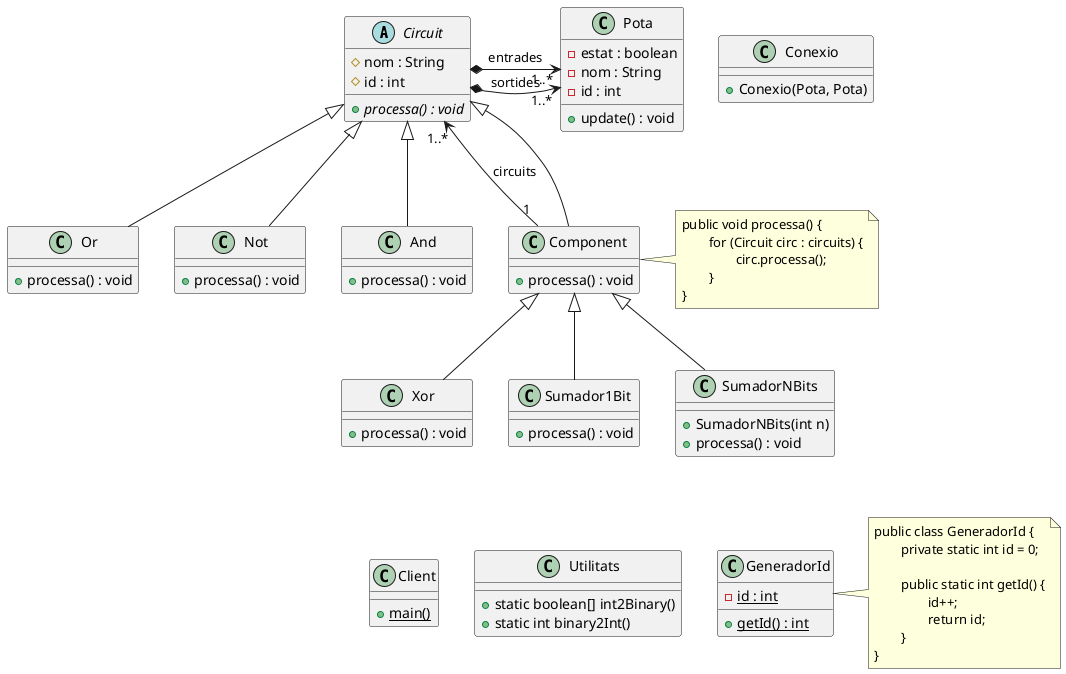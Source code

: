 @startuml

abstract class Circuit {
# nom : String
# id : int
+ {abstract} processa() : void
}

class Component {
+ processa() : void
}

class And {
+ processa() : void
}

class Or {
+ processa() : void
}

class Not {
+ processa() : void
}

Circuit <|-down- And
Circuit <|-down- Or
Circuit <|-down- Not
Circuit <|-down- Component

' put Component to the right of And, Or, Not
Or -right[hidden]-> Component
Not -right[hidden]-> Component
And -right[hidden]-> Component

Component "1" -left-> "1..*" Circuit : circuits

note right of Component
	public void processa() {
		for (Circuit circ : circuits) {
			circ.processa();
		}
	}
end note

class Pota {
- estat : boolean
- nom : String
- id : int
+ update() : void
}

Circuit *-left> "1..*" Pota : entrades
Circuit *-> "1..*" Pota : sortides

class Conexio {
+ Conexio(Pota, Pota)
}

class Xor {
+ processa() : void
}

class Sumador1Bit {
+ processa() : void
}

class SumadorNBits {
+ SumadorNBits(int n)
+ processa() : void
}

Component <|-down- Xor
Component <|-down- Sumador1Bit
Component <|-down- SumadorNBits

class Client {
+ {static} main()
}

Client -[hidden]up-> Xor

class Utilitats {
+ static boolean[] int2Binary()
+ static int binary2Int()
}

Xor -[hidden]right-> Sumador1Bit
Sumador1Bit -[hidden]right-> SumadorNBits
Utilitats -[hidden]up-> Sumador1Bit

class GeneradorId {
- {static} id : int
+ {static} getId() : int
}


GeneradorId -[hidden]left-> Utilitats

note right of GeneradorId
public class GeneradorId {
	private static int id = 0;

	public static int getId() {
		id++;
		return id;
	}
}
end note

@enduml